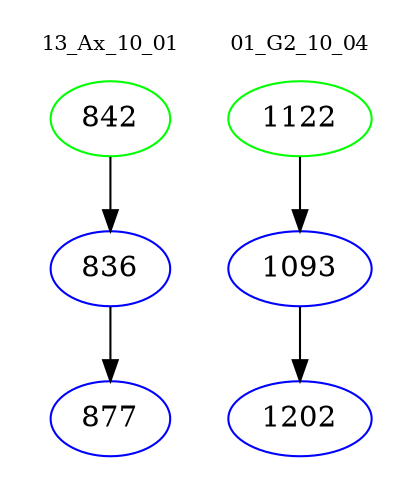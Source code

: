digraph{
subgraph cluster_0 {
color = white
label = "13_Ax_10_01";
fontsize=10;
T0_842 [label="842", color="green"]
T0_842 -> T0_836 [color="black"]
T0_836 [label="836", color="blue"]
T0_836 -> T0_877 [color="black"]
T0_877 [label="877", color="blue"]
}
subgraph cluster_1 {
color = white
label = "01_G2_10_04";
fontsize=10;
T1_1122 [label="1122", color="green"]
T1_1122 -> T1_1093 [color="black"]
T1_1093 [label="1093", color="blue"]
T1_1093 -> T1_1202 [color="black"]
T1_1202 [label="1202", color="blue"]
}
}
